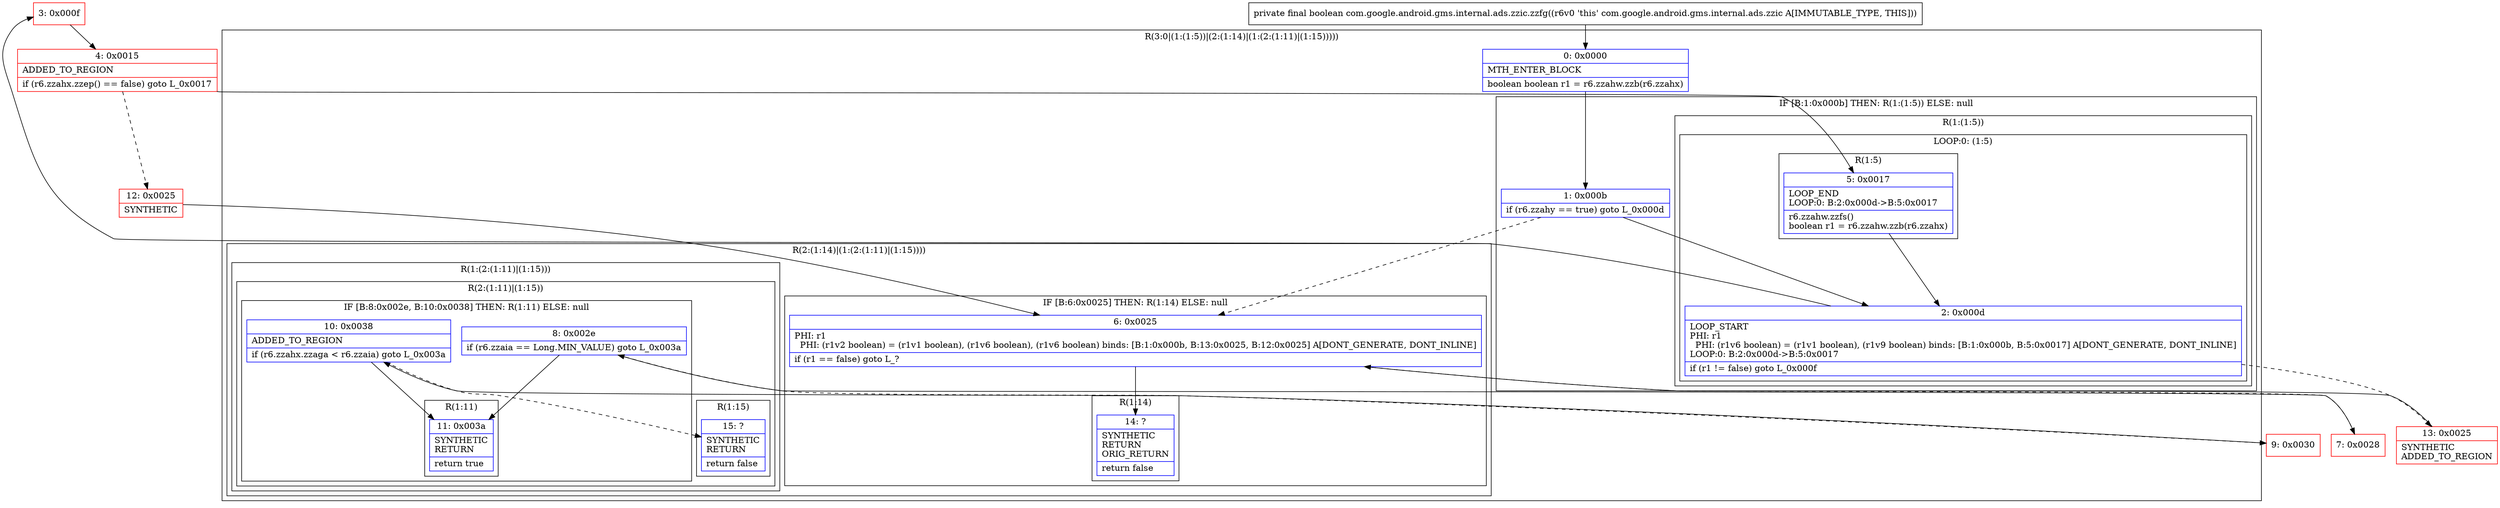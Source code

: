 digraph "CFG forcom.google.android.gms.internal.ads.zzic.zzfg()Z" {
subgraph cluster_Region_1291558019 {
label = "R(3:0|(1:(1:5))|(2:(1:14)|(1:(2:(1:11)|(1:15)))))";
node [shape=record,color=blue];
Node_0 [shape=record,label="{0\:\ 0x0000|MTH_ENTER_BLOCK\l|boolean boolean r1 = r6.zzahw.zzb(r6.zzahx)\l}"];
subgraph cluster_IfRegion_1077055280 {
label = "IF [B:1:0x000b] THEN: R(1:(1:5)) ELSE: null";
node [shape=record,color=blue];
Node_1 [shape=record,label="{1\:\ 0x000b|if (r6.zzahy == true) goto L_0x000d\l}"];
subgraph cluster_Region_756067050 {
label = "R(1:(1:5))";
node [shape=record,color=blue];
subgraph cluster_LoopRegion_1515531756 {
label = "LOOP:0: (1:5)";
node [shape=record,color=blue];
Node_2 [shape=record,label="{2\:\ 0x000d|LOOP_START\lPHI: r1 \l  PHI: (r1v6 boolean) = (r1v1 boolean), (r1v9 boolean) binds: [B:1:0x000b, B:5:0x0017] A[DONT_GENERATE, DONT_INLINE]\lLOOP:0: B:2:0x000d\-\>B:5:0x0017\l|if (r1 != false) goto L_0x000f\l}"];
subgraph cluster_Region_632596885 {
label = "R(1:5)";
node [shape=record,color=blue];
Node_5 [shape=record,label="{5\:\ 0x0017|LOOP_END\lLOOP:0: B:2:0x000d\-\>B:5:0x0017\l|r6.zzahw.zzfs()\lboolean r1 = r6.zzahw.zzb(r6.zzahx)\l}"];
}
}
}
}
subgraph cluster_Region_2021143971 {
label = "R(2:(1:14)|(1:(2:(1:11)|(1:15))))";
node [shape=record,color=blue];
subgraph cluster_IfRegion_1716525073 {
label = "IF [B:6:0x0025] THEN: R(1:14) ELSE: null";
node [shape=record,color=blue];
Node_6 [shape=record,label="{6\:\ 0x0025|PHI: r1 \l  PHI: (r1v2 boolean) = (r1v1 boolean), (r1v6 boolean), (r1v6 boolean) binds: [B:1:0x000b, B:13:0x0025, B:12:0x0025] A[DONT_GENERATE, DONT_INLINE]\l|if (r1 == false) goto L_?\l}"];
subgraph cluster_Region_1950850969 {
label = "R(1:14)";
node [shape=record,color=blue];
Node_14 [shape=record,label="{14\:\ ?|SYNTHETIC\lRETURN\lORIG_RETURN\l|return false\l}"];
}
}
subgraph cluster_Region_551081262 {
label = "R(1:(2:(1:11)|(1:15)))";
node [shape=record,color=blue];
subgraph cluster_Region_137853989 {
label = "R(2:(1:11)|(1:15))";
node [shape=record,color=blue];
subgraph cluster_IfRegion_828081581 {
label = "IF [B:8:0x002e, B:10:0x0038] THEN: R(1:11) ELSE: null";
node [shape=record,color=blue];
Node_8 [shape=record,label="{8\:\ 0x002e|if (r6.zzaia == Long.MIN_VALUE) goto L_0x003a\l}"];
Node_10 [shape=record,label="{10\:\ 0x0038|ADDED_TO_REGION\l|if (r6.zzahx.zzaga \< r6.zzaia) goto L_0x003a\l}"];
subgraph cluster_Region_2041085768 {
label = "R(1:11)";
node [shape=record,color=blue];
Node_11 [shape=record,label="{11\:\ 0x003a|SYNTHETIC\lRETURN\l|return true\l}"];
}
}
subgraph cluster_Region_532657398 {
label = "R(1:15)";
node [shape=record,color=blue];
Node_15 [shape=record,label="{15\:\ ?|SYNTHETIC\lRETURN\l|return false\l}"];
}
}
}
}
}
Node_3 [shape=record,color=red,label="{3\:\ 0x000f}"];
Node_4 [shape=record,color=red,label="{4\:\ 0x0015|ADDED_TO_REGION\l|if (r6.zzahx.zzep() == false) goto L_0x0017\l}"];
Node_7 [shape=record,color=red,label="{7\:\ 0x0028}"];
Node_9 [shape=record,color=red,label="{9\:\ 0x0030}"];
Node_12 [shape=record,color=red,label="{12\:\ 0x0025|SYNTHETIC\l}"];
Node_13 [shape=record,color=red,label="{13\:\ 0x0025|SYNTHETIC\lADDED_TO_REGION\l}"];
MethodNode[shape=record,label="{private final boolean com.google.android.gms.internal.ads.zzic.zzfg((r6v0 'this' com.google.android.gms.internal.ads.zzic A[IMMUTABLE_TYPE, THIS])) }"];
MethodNode -> Node_0;
Node_0 -> Node_1;
Node_1 -> Node_2;
Node_1 -> Node_6[style=dashed];
Node_2 -> Node_3;
Node_2 -> Node_13[style=dashed];
Node_5 -> Node_2;
Node_6 -> Node_7[style=dashed];
Node_6 -> Node_14;
Node_8 -> Node_9[style=dashed];
Node_8 -> Node_11;
Node_10 -> Node_11;
Node_10 -> Node_15[style=dashed];
Node_3 -> Node_4;
Node_4 -> Node_5;
Node_4 -> Node_12[style=dashed];
Node_7 -> Node_8;
Node_9 -> Node_10;
Node_12 -> Node_6;
Node_13 -> Node_6;
}

